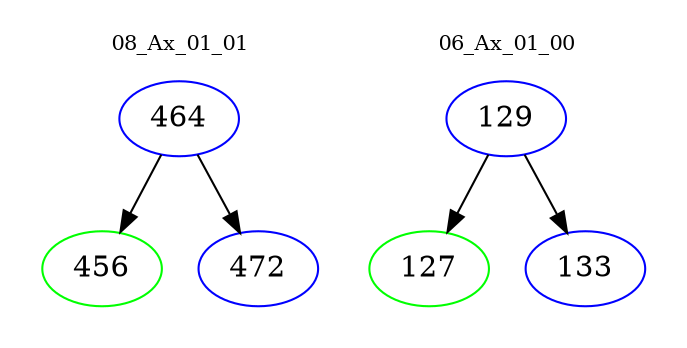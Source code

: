 digraph{
subgraph cluster_0 {
color = white
label = "08_Ax_01_01";
fontsize=10;
T0_464 [label="464", color="blue"]
T0_464 -> T0_456 [color="black"]
T0_456 [label="456", color="green"]
T0_464 -> T0_472 [color="black"]
T0_472 [label="472", color="blue"]
}
subgraph cluster_1 {
color = white
label = "06_Ax_01_00";
fontsize=10;
T1_129 [label="129", color="blue"]
T1_129 -> T1_127 [color="black"]
T1_127 [label="127", color="green"]
T1_129 -> T1_133 [color="black"]
T1_133 [label="133", color="blue"]
}
}
